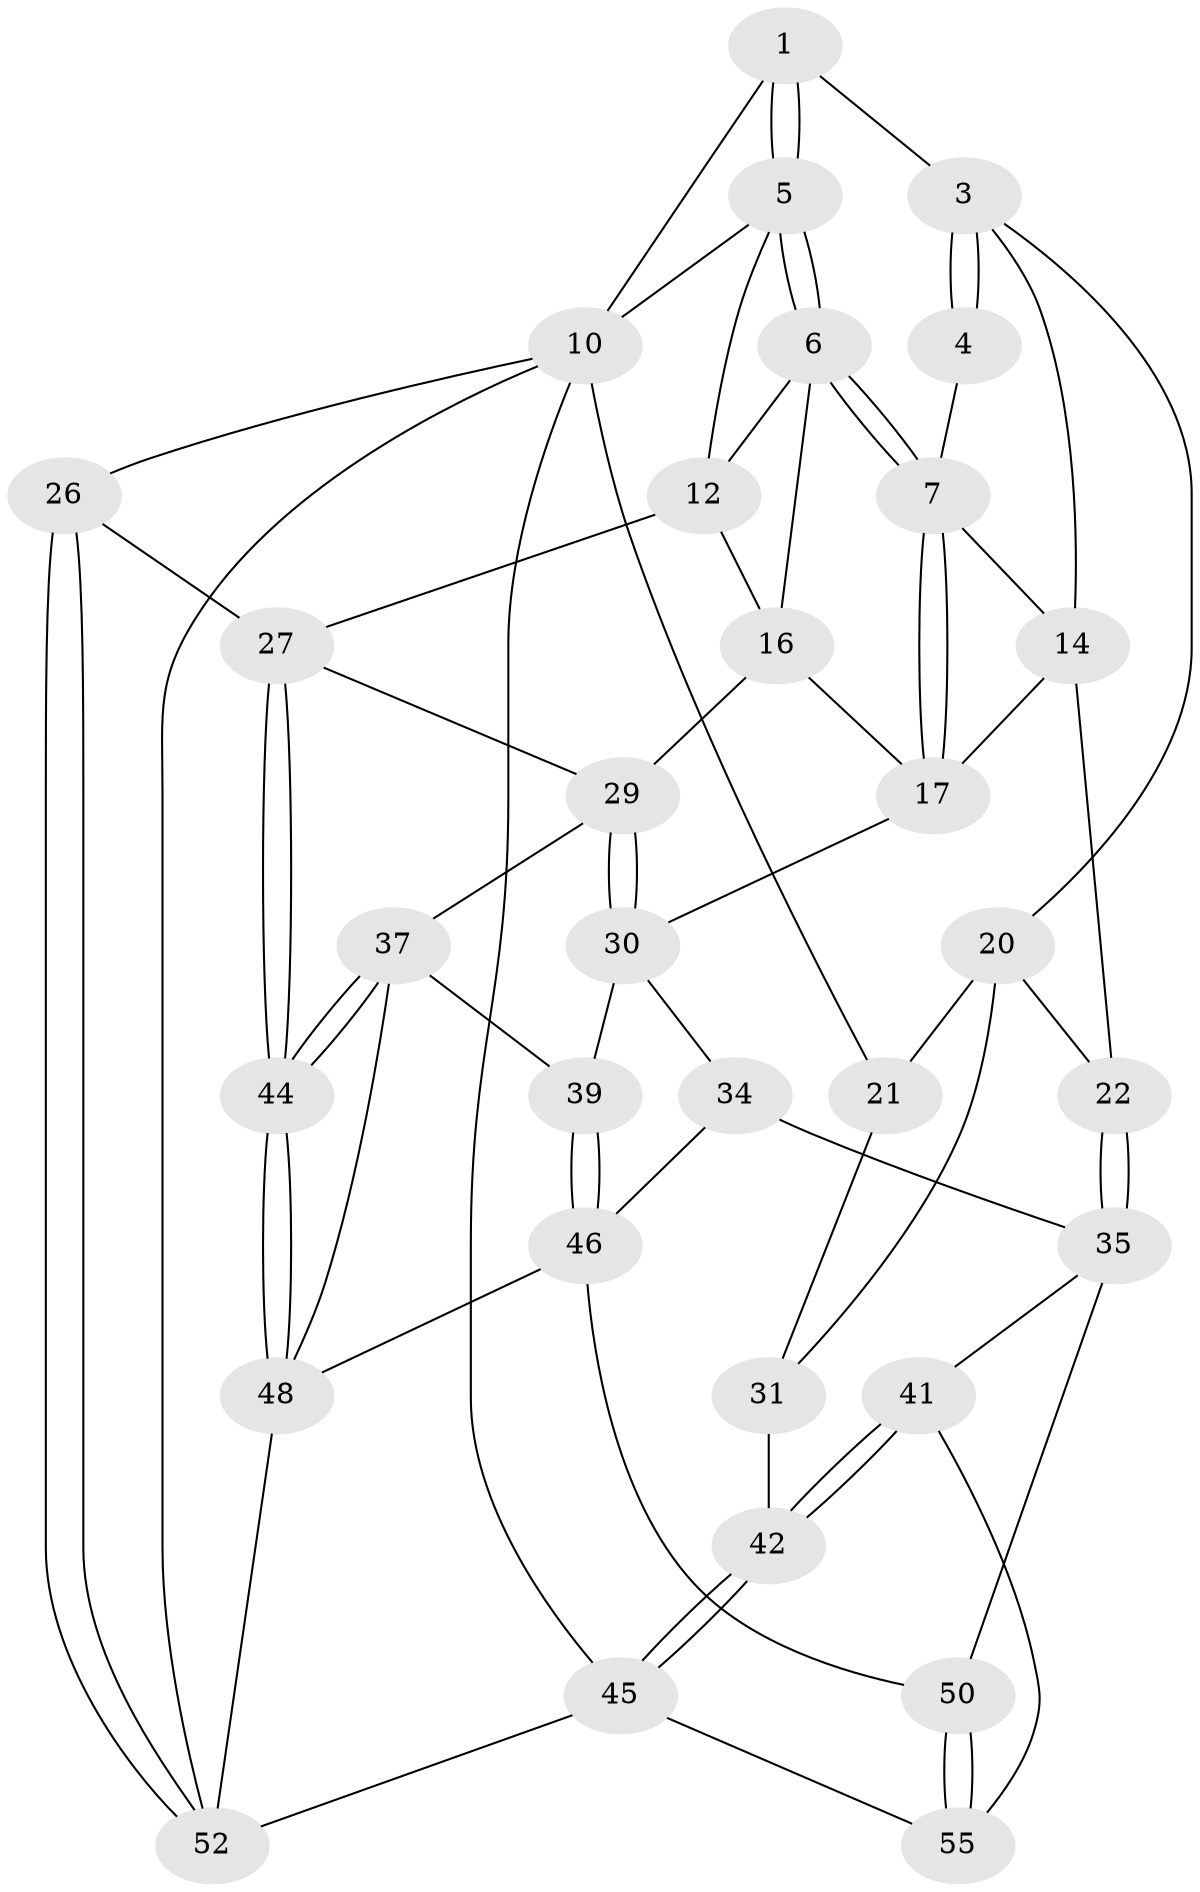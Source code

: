 // original degree distribution, {3: 0.03571428571428571, 4: 0.25, 5: 0.5, 6: 0.21428571428571427}
// Generated by graph-tools (version 1.1) at 2025/42/03/06/25 10:42:28]
// undirected, 32 vertices, 73 edges
graph export_dot {
graph [start="1"]
  node [color=gray90,style=filled];
  1 [pos="+0.5511076106542993+0",super="+2"];
  3 [pos="+0.23385097393020407+0.2200186914194466",super="+15"];
  4 [pos="+0.5436499578907937+0"];
  5 [pos="+1+0",super="+9"];
  6 [pos="+0.7488238847108964+0.2564787777926262",super="+13"];
  7 [pos="+0.6242996109145336+0.24761058879393338",super="+8"];
  10 [pos="+1+0",super="+11"];
  12 [pos="+0.8796053286546848+0.3424041067992845",super="+24"];
  14 [pos="+0.3940423980677113+0.30286934216596145",super="+19"];
  16 [pos="+0.7156033618144698+0.4495981897977811",super="+25"];
  17 [pos="+0.5983738592656594+0.46523696955993715",super="+18"];
  20 [pos="+0.12014690591742622+0.3665725349366235",super="+23"];
  21 [pos="+0+0.34008729224656076"];
  22 [pos="+0.27008239049024924+0.6395927194145811"];
  26 [pos="+1+0.5900825397273339"];
  27 [pos="+1+0.5901083473639182",super="+28"];
  29 [pos="+0.6497798039890872+0.6181517709634455",super="+36"];
  30 [pos="+0.622847739627835+0.612289248585616",super="+33"];
  31 [pos="+0.09135194862395035+0.5863746714654822",super="+32"];
  34 [pos="+0.4015689682247671+0.7448930679952412"];
  35 [pos="+0.2699735894695627+0.6749088765410131",super="+40"];
  37 [pos="+0.7732353955073122+0.7609000126406652",super="+38"];
  39 [pos="+0.5907805855375179+0.7882495216926513"];
  41 [pos="+0+0.9683725938829225"];
  42 [pos="+0+1",super="+43"];
  44 [pos="+0.8784405897823918+0.7894875133430302"];
  45 [pos="+0+1",super="+54"];
  46 [pos="+0.5338483603367535+0.8279568334790671",super="+47"];
  48 [pos="+0.7979026104202503+1",super="+49"];
  50 [pos="+0.4329278629454748+0.9932087212141945",super="+51"];
  52 [pos="+1+1",super="+53"];
  55 [pos="+0.4349682469644908+1",super="+56"];
  1 -- 5;
  1 -- 5;
  1 -- 10;
  1 -- 3;
  3 -- 4;
  3 -- 4;
  3 -- 20;
  3 -- 14;
  4 -- 7;
  5 -- 6;
  5 -- 6;
  5 -- 10;
  5 -- 12;
  6 -- 7;
  6 -- 7;
  6 -- 16;
  6 -- 12;
  7 -- 17;
  7 -- 17;
  7 -- 14;
  10 -- 26;
  10 -- 52;
  10 -- 21;
  10 -- 45;
  12 -- 27;
  12 -- 16;
  14 -- 17;
  14 -- 22;
  16 -- 17;
  16 -- 29;
  17 -- 30;
  20 -- 21;
  20 -- 22;
  20 -- 31;
  21 -- 31;
  22 -- 35;
  22 -- 35;
  26 -- 27;
  26 -- 52;
  26 -- 52;
  27 -- 44;
  27 -- 44;
  27 -- 29;
  29 -- 30;
  29 -- 30;
  29 -- 37;
  30 -- 34;
  30 -- 39;
  31 -- 42 [weight=2];
  34 -- 35;
  34 -- 46;
  35 -- 41;
  35 -- 50;
  37 -- 44;
  37 -- 44;
  37 -- 48;
  37 -- 39;
  39 -- 46;
  39 -- 46;
  41 -- 42;
  41 -- 42;
  41 -- 55;
  42 -- 45;
  42 -- 45;
  44 -- 48;
  44 -- 48;
  45 -- 52 [weight=2];
  45 -- 55;
  46 -- 50;
  46 -- 48;
  48 -- 52;
  50 -- 55 [weight=2];
  50 -- 55;
}
